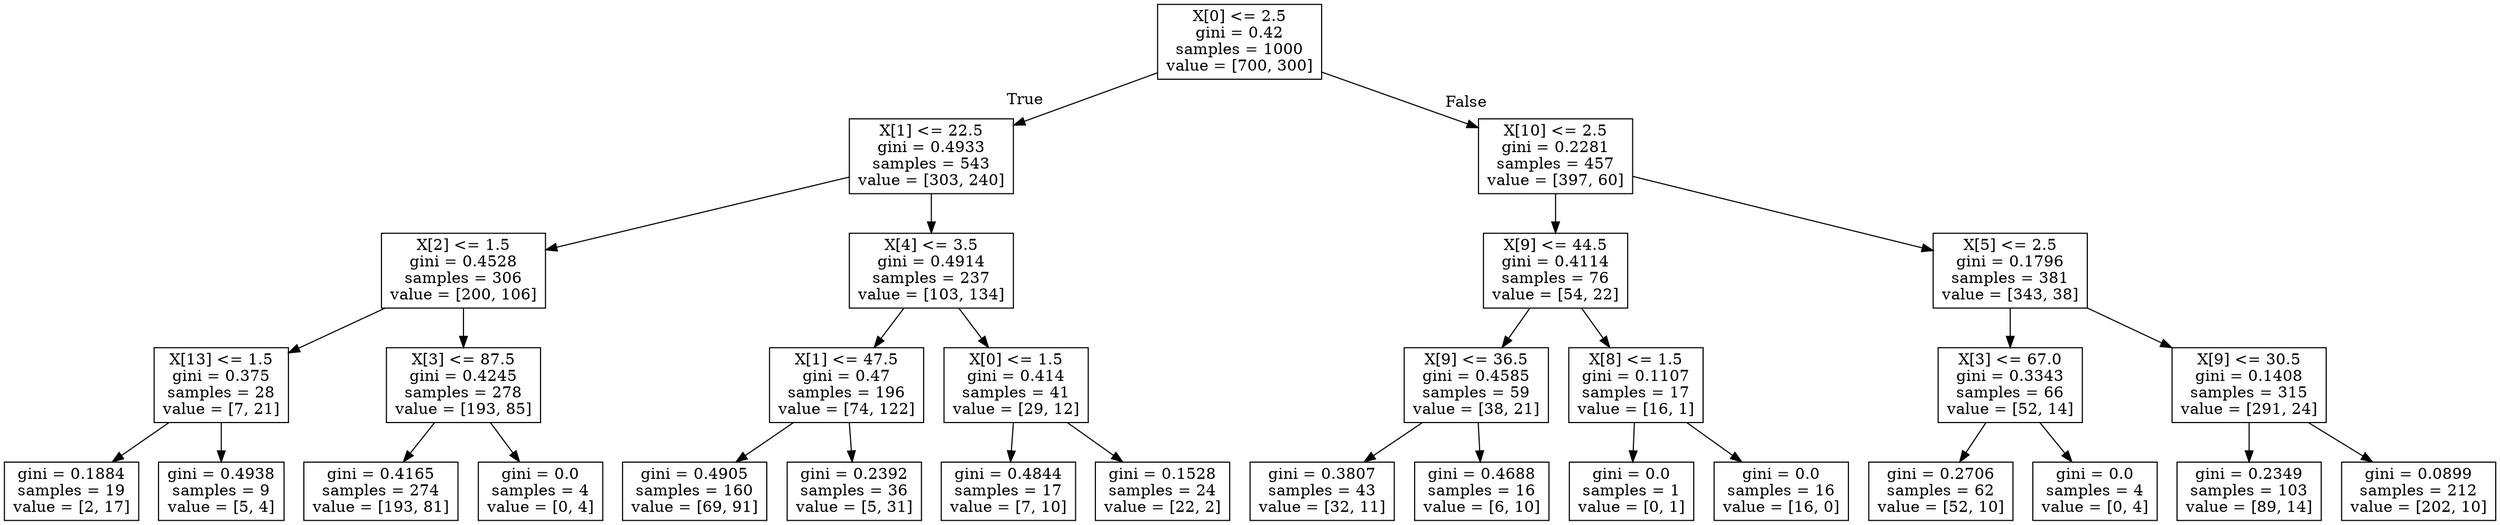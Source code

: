 digraph Tree {
node [shape=box] ;
0 [label="X[0] <= 2.5\ngini = 0.42\nsamples = 1000\nvalue = [700, 300]"] ;
1 [label="X[1] <= 22.5\ngini = 0.4933\nsamples = 543\nvalue = [303, 240]"] ;
0 -> 1 [labeldistance=2.5, labelangle=45, headlabel="True"] ;
2 [label="X[2] <= 1.5\ngini = 0.4528\nsamples = 306\nvalue = [200, 106]"] ;
1 -> 2 ;
3 [label="X[13] <= 1.5\ngini = 0.375\nsamples = 28\nvalue = [7, 21]"] ;
2 -> 3 ;
4 [label="gini = 0.1884\nsamples = 19\nvalue = [2, 17]"] ;
3 -> 4 ;
5 [label="gini = 0.4938\nsamples = 9\nvalue = [5, 4]"] ;
3 -> 5 ;
6 [label="X[3] <= 87.5\ngini = 0.4245\nsamples = 278\nvalue = [193, 85]"] ;
2 -> 6 ;
7 [label="gini = 0.4165\nsamples = 274\nvalue = [193, 81]"] ;
6 -> 7 ;
8 [label="gini = 0.0\nsamples = 4\nvalue = [0, 4]"] ;
6 -> 8 ;
9 [label="X[4] <= 3.5\ngini = 0.4914\nsamples = 237\nvalue = [103, 134]"] ;
1 -> 9 ;
10 [label="X[1] <= 47.5\ngini = 0.47\nsamples = 196\nvalue = [74, 122]"] ;
9 -> 10 ;
11 [label="gini = 0.4905\nsamples = 160\nvalue = [69, 91]"] ;
10 -> 11 ;
12 [label="gini = 0.2392\nsamples = 36\nvalue = [5, 31]"] ;
10 -> 12 ;
13 [label="X[0] <= 1.5\ngini = 0.414\nsamples = 41\nvalue = [29, 12]"] ;
9 -> 13 ;
14 [label="gini = 0.4844\nsamples = 17\nvalue = [7, 10]"] ;
13 -> 14 ;
15 [label="gini = 0.1528\nsamples = 24\nvalue = [22, 2]"] ;
13 -> 15 ;
16 [label="X[10] <= 2.5\ngini = 0.2281\nsamples = 457\nvalue = [397, 60]"] ;
0 -> 16 [labeldistance=2.5, labelangle=-45, headlabel="False"] ;
17 [label="X[9] <= 44.5\ngini = 0.4114\nsamples = 76\nvalue = [54, 22]"] ;
16 -> 17 ;
18 [label="X[9] <= 36.5\ngini = 0.4585\nsamples = 59\nvalue = [38, 21]"] ;
17 -> 18 ;
19 [label="gini = 0.3807\nsamples = 43\nvalue = [32, 11]"] ;
18 -> 19 ;
20 [label="gini = 0.4688\nsamples = 16\nvalue = [6, 10]"] ;
18 -> 20 ;
21 [label="X[8] <= 1.5\ngini = 0.1107\nsamples = 17\nvalue = [16, 1]"] ;
17 -> 21 ;
22 [label="gini = 0.0\nsamples = 1\nvalue = [0, 1]"] ;
21 -> 22 ;
23 [label="gini = 0.0\nsamples = 16\nvalue = [16, 0]"] ;
21 -> 23 ;
24 [label="X[5] <= 2.5\ngini = 0.1796\nsamples = 381\nvalue = [343, 38]"] ;
16 -> 24 ;
25 [label="X[3] <= 67.0\ngini = 0.3343\nsamples = 66\nvalue = [52, 14]"] ;
24 -> 25 ;
26 [label="gini = 0.2706\nsamples = 62\nvalue = [52, 10]"] ;
25 -> 26 ;
27 [label="gini = 0.0\nsamples = 4\nvalue = [0, 4]"] ;
25 -> 27 ;
28 [label="X[9] <= 30.5\ngini = 0.1408\nsamples = 315\nvalue = [291, 24]"] ;
24 -> 28 ;
29 [label="gini = 0.2349\nsamples = 103\nvalue = [89, 14]"] ;
28 -> 29 ;
30 [label="gini = 0.0899\nsamples = 212\nvalue = [202, 10]"] ;
28 -> 30 ;
}